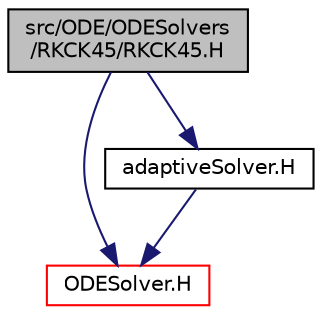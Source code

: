 digraph "src/ODE/ODESolvers/RKCK45/RKCK45.H"
{
  bgcolor="transparent";
  edge [fontname="Helvetica",fontsize="10",labelfontname="Helvetica",labelfontsize="10"];
  node [fontname="Helvetica",fontsize="10",shape=record];
  Node1 [label="src/ODE/ODESolvers\l/RKCK45/RKCK45.H",height=0.2,width=0.4,color="black", fillcolor="grey75", style="filled", fontcolor="black"];
  Node1 -> Node2 [color="midnightblue",fontsize="10",style="solid",fontname="Helvetica"];
  Node2 [label="ODESolver.H",height=0.2,width=0.4,color="red",URL="$a07832.html"];
  Node1 -> Node3 [color="midnightblue",fontsize="10",style="solid",fontname="Helvetica"];
  Node3 [label="adaptiveSolver.H",height=0.2,width=0.4,color="black",URL="$a07828.html"];
  Node3 -> Node2 [color="midnightblue",fontsize="10",style="solid",fontname="Helvetica"];
}
